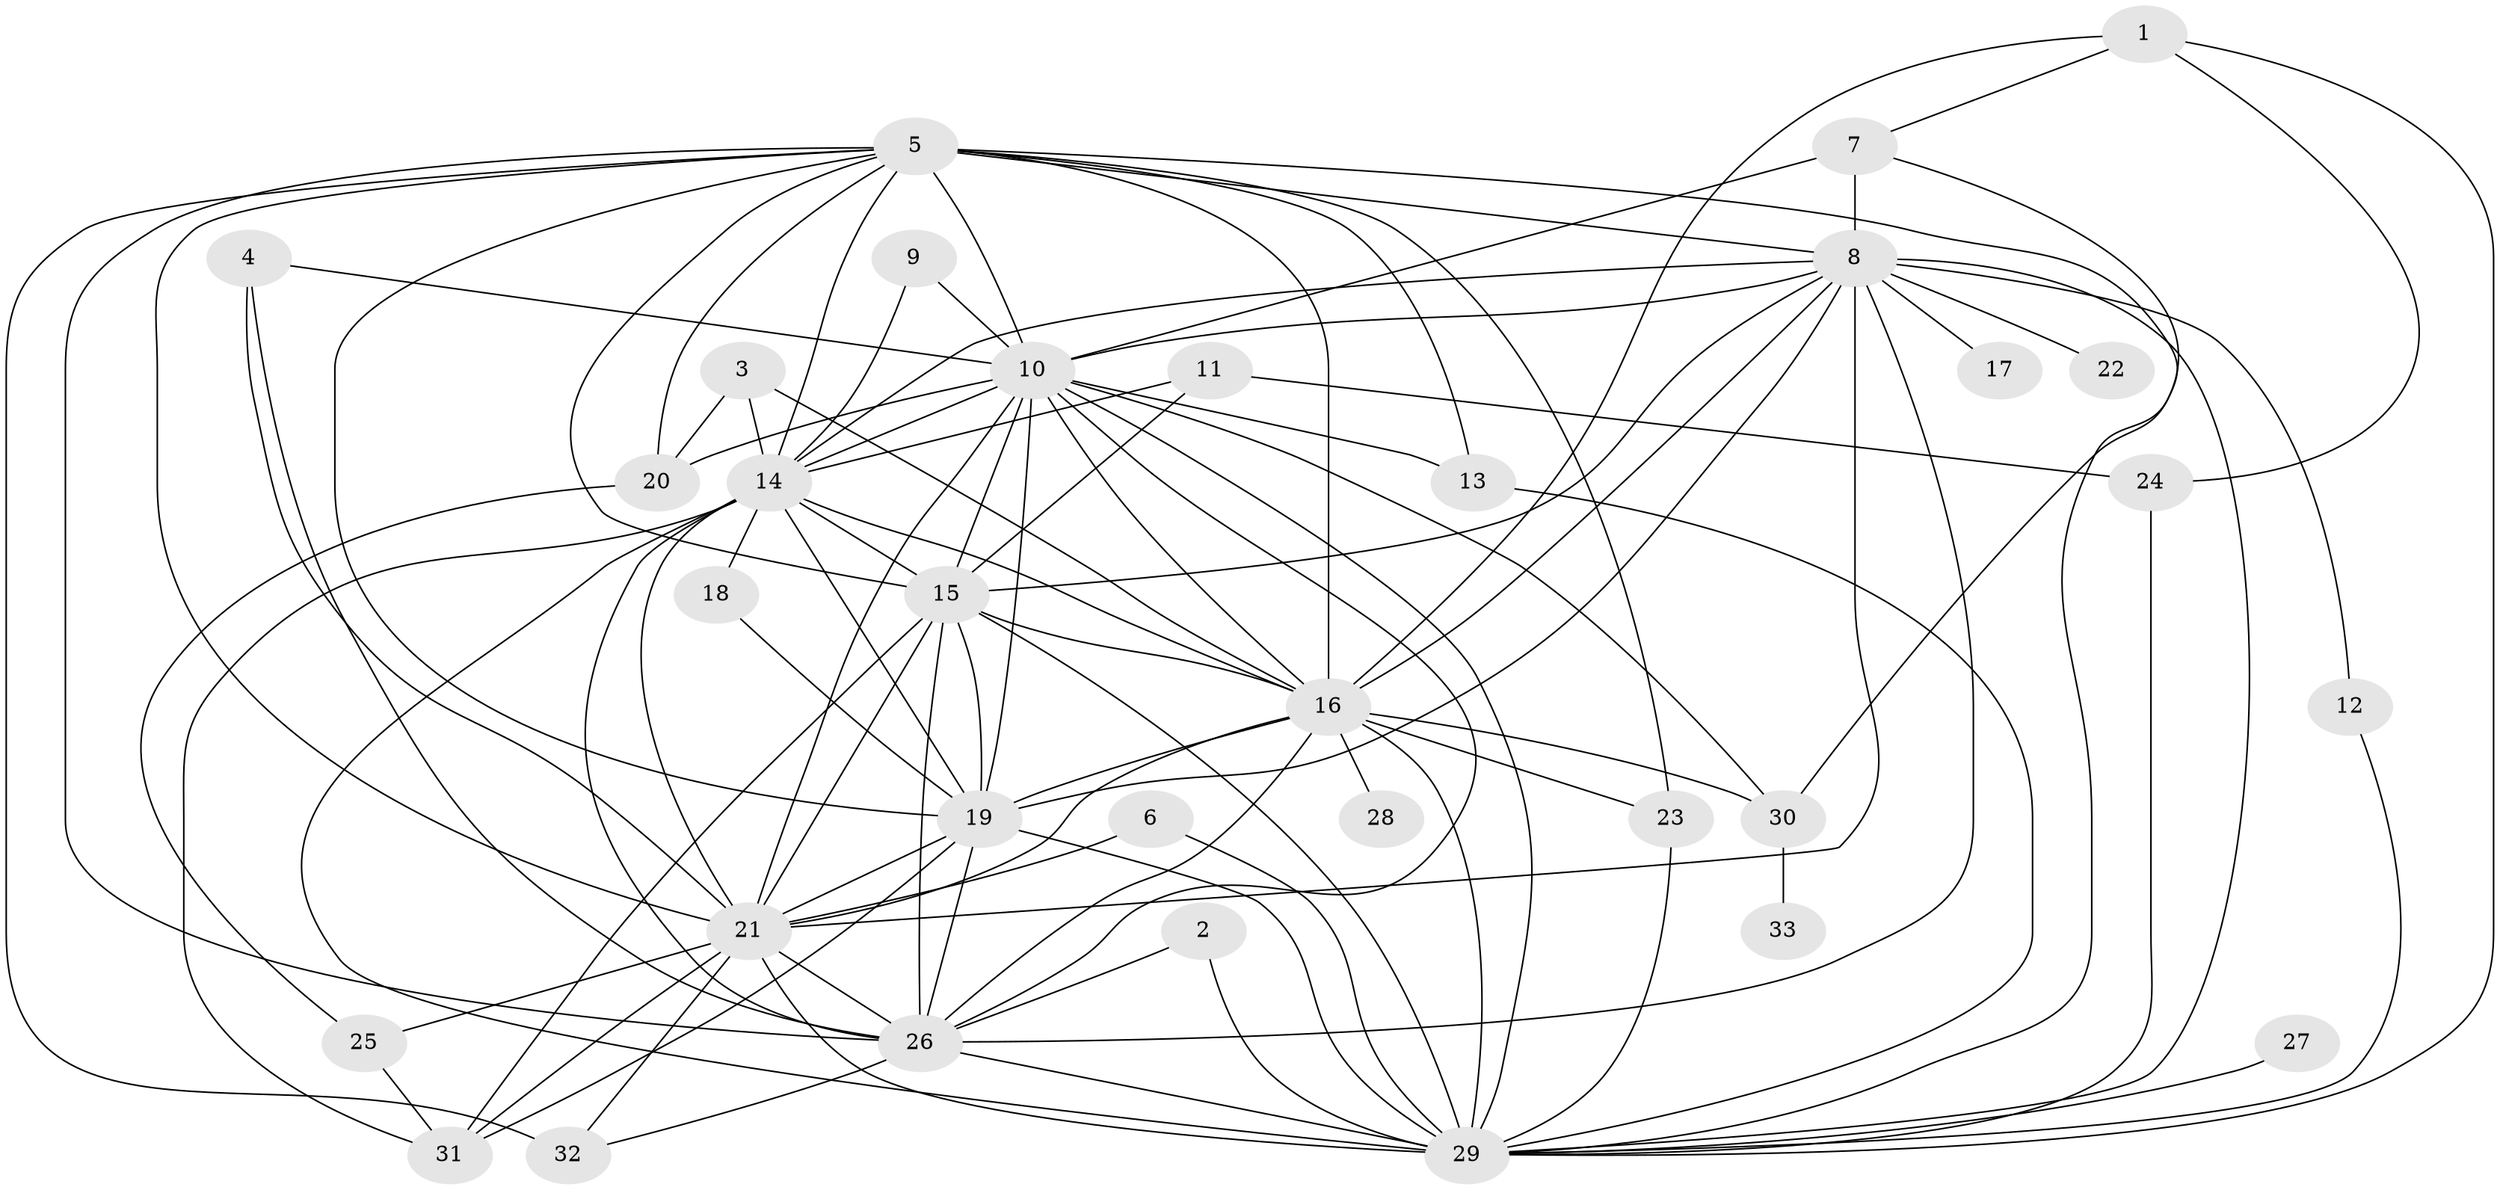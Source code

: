 // original degree distribution, {18: 0.06060606060606061, 13: 0.015151515151515152, 20: 0.015151515151515152, 16: 0.015151515151515152, 21: 0.015151515151515152, 17: 0.015151515151515152, 14: 0.015151515151515152, 4: 0.12121212121212122, 2: 0.5606060606060606, 3: 0.15151515151515152, 5: 0.015151515151515152}
// Generated by graph-tools (version 1.1) at 2025/01/03/09/25 03:01:24]
// undirected, 33 vertices, 97 edges
graph export_dot {
graph [start="1"]
  node [color=gray90,style=filled];
  1;
  2;
  3;
  4;
  5;
  6;
  7;
  8;
  9;
  10;
  11;
  12;
  13;
  14;
  15;
  16;
  17;
  18;
  19;
  20;
  21;
  22;
  23;
  24;
  25;
  26;
  27;
  28;
  29;
  30;
  31;
  32;
  33;
  1 -- 7 [weight=1.0];
  1 -- 16 [weight=1.0];
  1 -- 24 [weight=1.0];
  1 -- 29 [weight=1.0];
  2 -- 26 [weight=1.0];
  2 -- 29 [weight=1.0];
  3 -- 14 [weight=1.0];
  3 -- 16 [weight=1.0];
  3 -- 20 [weight=1.0];
  4 -- 10 [weight=1.0];
  4 -- 21 [weight=1.0];
  4 -- 26 [weight=1.0];
  5 -- 8 [weight=1.0];
  5 -- 10 [weight=1.0];
  5 -- 13 [weight=1.0];
  5 -- 14 [weight=1.0];
  5 -- 15 [weight=1.0];
  5 -- 16 [weight=2.0];
  5 -- 19 [weight=1.0];
  5 -- 20 [weight=1.0];
  5 -- 21 [weight=1.0];
  5 -- 23 [weight=1.0];
  5 -- 26 [weight=1.0];
  5 -- 29 [weight=1.0];
  5 -- 32 [weight=1.0];
  6 -- 21 [weight=1.0];
  6 -- 29 [weight=1.0];
  7 -- 8 [weight=2.0];
  7 -- 10 [weight=1.0];
  7 -- 30 [weight=1.0];
  8 -- 10 [weight=1.0];
  8 -- 12 [weight=1.0];
  8 -- 14 [weight=1.0];
  8 -- 15 [weight=1.0];
  8 -- 16 [weight=1.0];
  8 -- 17 [weight=1.0];
  8 -- 19 [weight=2.0];
  8 -- 21 [weight=1.0];
  8 -- 22 [weight=1.0];
  8 -- 26 [weight=2.0];
  8 -- 29 [weight=1.0];
  9 -- 10 [weight=1.0];
  9 -- 14 [weight=2.0];
  10 -- 13 [weight=1.0];
  10 -- 14 [weight=1.0];
  10 -- 15 [weight=2.0];
  10 -- 16 [weight=1.0];
  10 -- 19 [weight=1.0];
  10 -- 20 [weight=1.0];
  10 -- 21 [weight=2.0];
  10 -- 26 [weight=1.0];
  10 -- 29 [weight=2.0];
  10 -- 30 [weight=1.0];
  11 -- 14 [weight=1.0];
  11 -- 15 [weight=1.0];
  11 -- 24 [weight=1.0];
  12 -- 29 [weight=1.0];
  13 -- 29 [weight=1.0];
  14 -- 15 [weight=2.0];
  14 -- 16 [weight=1.0];
  14 -- 18 [weight=2.0];
  14 -- 19 [weight=1.0];
  14 -- 21 [weight=1.0];
  14 -- 26 [weight=1.0];
  14 -- 29 [weight=1.0];
  14 -- 31 [weight=1.0];
  15 -- 16 [weight=2.0];
  15 -- 19 [weight=1.0];
  15 -- 21 [weight=2.0];
  15 -- 26 [weight=3.0];
  15 -- 29 [weight=2.0];
  15 -- 31 [weight=1.0];
  16 -- 19 [weight=1.0];
  16 -- 21 [weight=1.0];
  16 -- 23 [weight=1.0];
  16 -- 26 [weight=2.0];
  16 -- 28 [weight=1.0];
  16 -- 29 [weight=3.0];
  16 -- 30 [weight=1.0];
  18 -- 19 [weight=2.0];
  19 -- 21 [weight=1.0];
  19 -- 26 [weight=1.0];
  19 -- 29 [weight=1.0];
  19 -- 31 [weight=1.0];
  20 -- 25 [weight=1.0];
  21 -- 25 [weight=1.0];
  21 -- 26 [weight=2.0];
  21 -- 29 [weight=1.0];
  21 -- 31 [weight=1.0];
  21 -- 32 [weight=2.0];
  23 -- 29 [weight=1.0];
  24 -- 29 [weight=1.0];
  25 -- 31 [weight=1.0];
  26 -- 29 [weight=1.0];
  26 -- 32 [weight=1.0];
  27 -- 29 [weight=1.0];
  30 -- 33 [weight=1.0];
}
